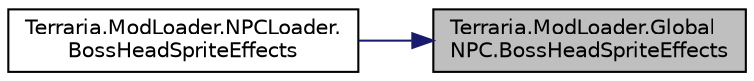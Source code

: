digraph "Terraria.ModLoader.GlobalNPC.BossHeadSpriteEffects"
{
 // LATEX_PDF_SIZE
  edge [fontname="Helvetica",fontsize="10",labelfontname="Helvetica",labelfontsize="10"];
  node [fontname="Helvetica",fontsize="10",shape=record];
  rankdir="RL";
  Node1 [label="Terraria.ModLoader.Global\lNPC.BossHeadSpriteEffects",height=0.2,width=0.4,color="black", fillcolor="grey75", style="filled", fontcolor="black",tooltip="Allows you to flip an NPC's boss head icon on the map."];
  Node1 -> Node2 [dir="back",color="midnightblue",fontsize="10",style="solid",fontname="Helvetica"];
  Node2 [label="Terraria.ModLoader.NPCLoader.\lBossHeadSpriteEffects",height=0.2,width=0.4,color="black", fillcolor="white", style="filled",URL="$class_terraria_1_1_mod_loader_1_1_n_p_c_loader.html#af39b1056d061ac83ee853534333cd326",tooltip=" "];
}
